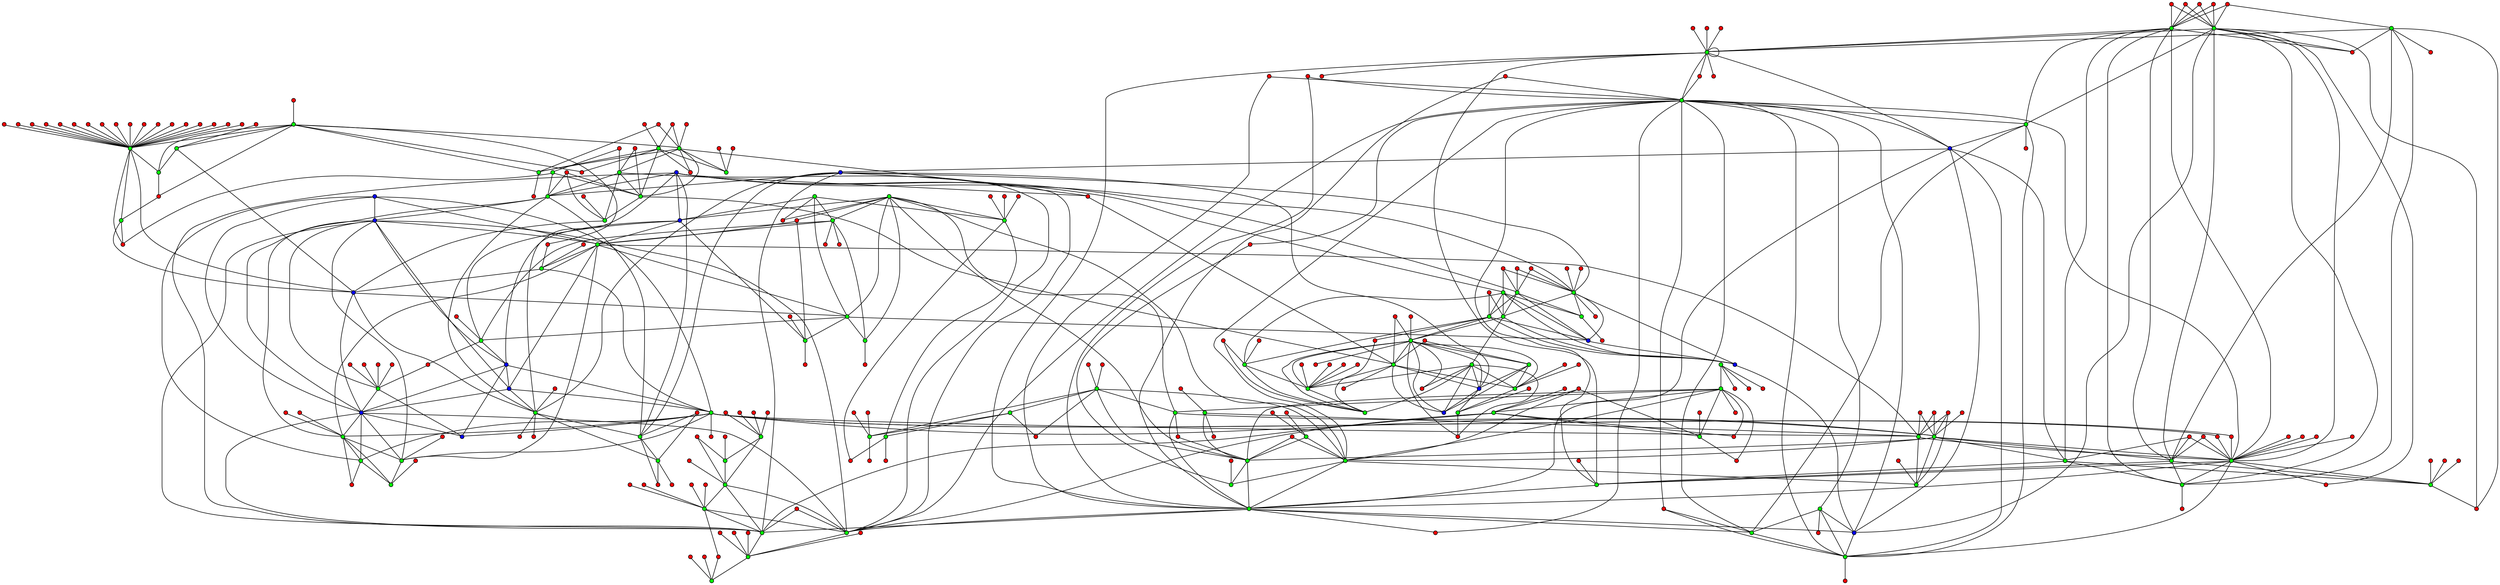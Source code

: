 graph G {
0[shape="circle",width=0.1,label="",style=filled,fillcolor="red"];
1[shape="circle",width=0.1,label="",style=filled,fillcolor="green"];
2[shape="circle",width=0.1,label="",style=filled,fillcolor="red"];
3[shape="circle",width=0.1,label="",style=filled,fillcolor="red"];
4[shape="circle",width=0.1,label="",style=filled,fillcolor="red"];
5[shape="circle",width=0.1,label="",style=filled,fillcolor="red"];
6[shape="circle",width=0.1,label="",style=filled,fillcolor="red"];
7[shape="circle",width=0.1,label="",style=filled,fillcolor="green"];
8[shape="circle",width=0.1,label="",style=filled,fillcolor="green"];
9[shape="circle",width=0.1,label="",style=filled,fillcolor="red"];
10[shape="circle",width=0.1,label="",style=filled,fillcolor="green"];
11[shape="circle",width=0.1,label="",style=filled,fillcolor="green"];
12[shape="circle",width=0.1,label="",style=filled,fillcolor="green"];
13[shape="circle",width=0.1,label="",style=filled,fillcolor="green"];
14[shape="circle",width=0.1,label="",style=filled,fillcolor="green"];
15[shape="circle",width=0.1,label="",style=filled,fillcolor="red"];
16[shape="circle",width=0.1,label="",style=filled,fillcolor="green"];
17[shape="circle",width=0.1,label="",style=filled,fillcolor="red"];
18[shape="circle",width=0.1,label="",style=filled,fillcolor="red"];
19[shape="circle",width=0.1,label="",style=filled,fillcolor="green"];
20[shape="circle",width=0.1,label="",style=filled,fillcolor="red"];
21[shape="circle",width=0.1,label="",style=filled,fillcolor="red"];
22[shape="circle",width=0.1,label="",style=filled,fillcolor="red"];
23[shape="circle",width=0.1,label="",style=filled,fillcolor="red"];
24[shape="circle",width=0.1,label="",style=filled,fillcolor="red"];
25[shape="circle",width=0.1,label="",style=filled,fillcolor="green"];
26[shape="circle",width=0.1,label="",style=filled,fillcolor="red"];
27[shape="circle",width=0.1,label="",style=filled,fillcolor="red"];
28[shape="circle",width=0.1,label="",style=filled,fillcolor="red"];
29[shape="circle",width=0.1,label="",style=filled,fillcolor="green"];
30[shape="circle",width=0.1,label="",style=filled,fillcolor="green"];
31[shape="circle",width=0.1,label="",style=filled,fillcolor="red"];
32[shape="circle",width=0.1,label="",style=filled,fillcolor="red"];
33[shape="circle",width=0.1,label="",style=filled,fillcolor="red"];
34[shape="circle",width=0.1,label="",style=filled,fillcolor="red"];
35[shape="circle",width=0.1,label="",style=filled,fillcolor="green"];
36[shape="circle",width=0.1,label="",style=filled,fillcolor="red"];
37[shape="circle",width=0.1,label="",style=filled,fillcolor="red"];
38[shape="circle",width=0.1,label="",style=filled,fillcolor="red"];
39[shape="circle",width=0.1,label="",style=filled,fillcolor="red"];
40[shape="circle",width=0.1,label="",style=filled,fillcolor="green"];
41[shape="circle",width=0.1,label="",style=filled,fillcolor="green"];
42[shape="circle",width=0.1,label="",style=filled,fillcolor="red"];
43[shape="circle",width=0.1,label="",style=filled,fillcolor="red"];
44[shape="circle",width=0.1,label="",style=filled,fillcolor="green"];
45[shape="circle",width=0.1,label="",style=filled,fillcolor="red"];
46[shape="circle",width=0.1,label="",style=filled,fillcolor="green"];
47[shape="circle",width=0.1,label="",style=filled,fillcolor="red"];
48[shape="circle",width=0.1,label="",style=filled,fillcolor="green"];
49[shape="circle",width=0.1,label="",style=filled,fillcolor="red"];
50[shape="circle",width=0.1,label="",style=filled,fillcolor="green"];
51[shape="circle",width=0.1,label="",style=filled,fillcolor="red"];
52[shape="circle",width=0.1,label="",style=filled,fillcolor="green"];
53[shape="circle",width=0.1,label="",style=filled,fillcolor="red"];
54[shape="circle",width=0.1,label="",style=filled,fillcolor="green"];
55[shape="circle",width=0.1,label="",style=filled,fillcolor="red"];
56[shape="circle",width=0.1,label="",style=filled,fillcolor="red"];
57[shape="circle",width=0.1,label="",style=filled,fillcolor="red"];
58[shape="circle",width=0.1,label="",style=filled,fillcolor="red"];
59[shape="circle",width=0.1,label="",style=filled,fillcolor="red"];
60[shape="circle",width=0.1,label="",style=filled,fillcolor="green"];
61[shape="circle",width=0.1,label="",style=filled,fillcolor="green"];
62[shape="circle",width=0.1,label="",style=filled,fillcolor="green"];
63[shape="circle",width=0.1,label="",style=filled,fillcolor="red"];
64[shape="circle",width=0.1,label="",style=filled,fillcolor="green"];
65[shape="circle",width=0.1,label="",style=filled,fillcolor="green"];
66[shape="circle",width=0.1,label="",style=filled,fillcolor="green"];
67[shape="circle",width=0.1,label="",style=filled,fillcolor="red"];
68[shape="circle",width=0.1,label="",style=filled,fillcolor="green"];
69[shape="circle",width=0.1,label="",style=filled,fillcolor="green"];
70[shape="circle",width=0.1,label="",style=filled,fillcolor="green"];
71[shape="circle",width=0.1,label="",style=filled,fillcolor="green"];
72[shape="circle",width=0.1,label="",style=filled,fillcolor="red"];
73[shape="circle",width=0.1,label="",style=filled,fillcolor="green"];
74[shape="circle",width=0.1,label="",style=filled,fillcolor="red"];
75[shape="circle",width=0.1,label="",style=filled,fillcolor="green"];
76[shape="circle",width=0.1,label="",style=filled,fillcolor="red"];
77[shape="circle",width=0.1,label="",style=filled,fillcolor="red"];
78[shape="circle",width=0.1,label="",style=filled,fillcolor="green"];
79[shape="circle",width=0.1,label="",style=filled,fillcolor="green"];
80[shape="circle",width=0.1,label="",style=filled,fillcolor="red"];
81[shape="circle",width=0.1,label="",style=filled,fillcolor="red"];
82[shape="circle",width=0.1,label="",style=filled,fillcolor="green"];
83[shape="circle",width=0.1,label="",style=filled,fillcolor="red"];
84[shape="circle",width=0.1,label="",style=filled,fillcolor="red"];
85[shape="circle",width=0.1,label="",style=filled,fillcolor="red"];
86[shape="circle",width=0.1,label="",style=filled,fillcolor="red"];
87[shape="circle",width=0.1,label="",style=filled,fillcolor="green"];
88[shape="circle",width=0.1,label="",style=filled,fillcolor="red"];
89[shape="circle",width=0.1,label="",style=filled,fillcolor="red"];
90[shape="circle",width=0.1,label="",style=filled,fillcolor="green"];
91[shape="circle",width=0.1,label="",style=filled,fillcolor="red"];
92[shape="circle",width=0.1,label="",style=filled,fillcolor="green"];
93[shape="circle",width=0.1,label="",style=filled,fillcolor="red"];
94[shape="circle",width=0.1,label="",style=filled,fillcolor="red"];
95[shape="circle",width=0.1,label="",style=filled,fillcolor="red"];
96[shape="circle",width=0.1,label="",style=filled,fillcolor="red"];
97[shape="circle",width=0.1,label="",style=filled,fillcolor="red"];
98[shape="circle",width=0.1,label="",style=filled,fillcolor="red"];
99[shape="circle",width=0.1,label="",style=filled,fillcolor="red"];
100[shape="circle",width=0.1,label="",style=filled,fillcolor="red"];
101[shape="circle",width=0.1,label="",style=filled,fillcolor="red"];
102[shape="circle",width=0.1,label="",style=filled,fillcolor="red"];
103[shape="circle",width=0.1,label="",style=filled,fillcolor="red"];
104[shape="circle",width=0.1,label="",style=filled,fillcolor="red"];
105[shape="circle",width=0.1,label="",style=filled,fillcolor="red"];
106[shape="circle",width=0.1,label="",style=filled,fillcolor="green"];
107[shape="circle",width=0.1,label="",style=filled,fillcolor="red"];
108[shape="circle",width=0.1,label="",style=filled,fillcolor="red"];
109[shape="circle",width=0.1,label="",style=filled,fillcolor="red"];
110[shape="circle",width=0.1,label="",style=filled,fillcolor="red"];
111[shape="circle",width=0.1,label="",style=filled,fillcolor="green"];
112[shape="circle",width=0.1,label="",style=filled,fillcolor="green"];
113[shape="circle",width=0.1,label="",style=filled,fillcolor="red"];
114[shape="circle",width=0.1,label="",style=filled,fillcolor="green"];
115[shape="circle",width=0.1,label="",style=filled,fillcolor="green"];
116[shape="circle",width=0.1,label="",style=filled,fillcolor="green"];
117[shape="circle",width=0.1,label="",style=filled,fillcolor="green"];
118[shape="circle",width=0.1,label="",style=filled,fillcolor="green"];
119[shape="circle",width=0.1,label="",style=filled,fillcolor="red"];
120[shape="circle",width=0.1,label="",style=filled,fillcolor="red"];
121[shape="circle",width=0.1,label="",style=filled,fillcolor="red"];
122[shape="circle",width=0.1,label="",style=filled,fillcolor="green"];
123[shape="circle",width=0.1,label="",style=filled,fillcolor="red"];
124[shape="circle",width=0.1,label="",style=filled,fillcolor="red"];
125[shape="circle",width=0.1,label="",style=filled,fillcolor="green"];
126[shape="circle",width=0.1,label="",style=filled,fillcolor="red"];
127[shape="circle",width=0.1,label="",style=filled,fillcolor="red"];
128[shape="circle",width=0.1,label="",style=filled,fillcolor="green"];
129[shape="circle",width=0.1,label="",style=filled,fillcolor="red"];
130[shape="circle",width=0.1,label="",style=filled,fillcolor="green"];
131[shape="circle",width=0.1,label="",style=filled,fillcolor="red"];
132[shape="circle",width=0.1,label="",style=filled,fillcolor="red"];
133[shape="circle",width=0.1,label="",style=filled,fillcolor="red"];
134[shape="circle",width=0.1,label="",style=filled,fillcolor="red"];
135[shape="circle",width=0.1,label="",style=filled,fillcolor="red"];
136[shape="circle",width=0.1,label="",style=filled,fillcolor="red"];
137[shape="circle",width=0.1,label="",style=filled,fillcolor="red"];
138[shape="circle",width=0.1,label="",style=filled,fillcolor="red"];
139[shape="circle",width=0.1,label="",style=filled,fillcolor="red"];
140[shape="circle",width=0.1,label="",style=filled,fillcolor="red"];
141[shape="circle",width=0.1,label="",style=filled,fillcolor="red"];
142[shape="circle",width=0.1,label="",style=filled,fillcolor="green"];
143[shape="circle",width=0.1,label="",style=filled,fillcolor="green"];
144[shape="circle",width=0.1,label="",style=filled,fillcolor="red"];
145[shape="circle",width=0.1,label="",style=filled,fillcolor="green"];
146[shape="circle",width=0.1,label="",style=filled,fillcolor="green"];
147[shape="circle",width=0.1,label="",style=filled,fillcolor="red"];
148[shape="circle",width=0.1,label="",style=filled,fillcolor="red"];
149[shape="circle",width=0.1,label="",style=filled,fillcolor="red"];
150[shape="circle",width=0.1,label="",style=filled,fillcolor="green"];
151[shape="circle",width=0.1,label="",style=filled,fillcolor="red"];
152[shape="circle",width=0.1,label="",style=filled,fillcolor="green"];
153[shape="circle",width=0.1,label="",style=filled,fillcolor="red"];
154[shape="circle",width=0.1,label="",style=filled,fillcolor="green"];
155[shape="circle",width=0.1,label="",style=filled,fillcolor="red"];
156[shape="circle",width=0.1,label="",style=filled,fillcolor="red"];
157[shape="circle",width=0.1,label="",style=filled,fillcolor="red"];
158[shape="circle",width=0.1,label="",style=filled,fillcolor="red"];
159[shape="circle",width=0.1,label="",style=filled,fillcolor="red"];
160[shape="circle",width=0.1,label="",style=filled,fillcolor="red"];
161[shape="circle",width=0.1,label="",style=filled,fillcolor="red"];
162[shape="circle",width=0.1,label="",style=filled,fillcolor="red"];
163[shape="circle",width=0.1,label="",style=filled,fillcolor="red"];
164[shape="circle",width=0.1,label="",style=filled,fillcolor="red"];
165[shape="circle",width=0.1,label="",style=filled,fillcolor="green"];
166[shape="circle",width=0.1,label="",style=filled,fillcolor="red"];
167[shape="circle",width=0.1,label="",style=filled,fillcolor="green"];
168[shape="circle",width=0.1,label="",style=filled,fillcolor="green"];
169[shape="circle",width=0.1,label="",style=filled,fillcolor="green"];
170[shape="circle",width=0.1,label="",style=filled,fillcolor="red"];
171[shape="circle",width=0.1,label="",style=filled,fillcolor="red"];
172[shape="circle",width=0.1,label="",style=filled,fillcolor="blue"];
173[shape="circle",width=0.1,label="",style=filled,fillcolor="green"];
174[shape="circle",width=0.1,label="",style=filled,fillcolor="red"];
175[shape="circle",width=0.1,label="",style=filled,fillcolor="red"];
176[shape="circle",width=0.1,label="",style=filled,fillcolor="red"];
177[shape="circle",width=0.1,label="",style=filled,fillcolor="green"];
178[shape="circle",width=0.1,label="",style=filled,fillcolor="red"];
179[shape="circle",width=0.1,label="",style=filled,fillcolor="red"];
180[shape="circle",width=0.1,label="",style=filled,fillcolor="red"];
181[shape="circle",width=0.1,label="",style=filled,fillcolor="red"];
182[shape="circle",width=0.1,label="",style=filled,fillcolor="red"];
183[shape="circle",width=0.1,label="",style=filled,fillcolor="green"];
184[shape="circle",width=0.1,label="",style=filled,fillcolor="red"];
185[shape="circle",width=0.1,label="",style=filled,fillcolor="green"];
186[shape="circle",width=0.1,label="",style=filled,fillcolor="blue"];
187[shape="circle",width=0.1,label="",style=filled,fillcolor="red"];
188[shape="circle",width=0.1,label="",style=filled,fillcolor="green"];
189[shape="circle",width=0.1,label="",style=filled,fillcolor="green"];
190[shape="circle",width=0.1,label="",style=filled,fillcolor="blue"];
191[shape="circle",width=0.1,label="",style=filled,fillcolor="red"];
192[shape="circle",width=0.1,label="",style=filled,fillcolor="red"];
193[shape="circle",width=0.1,label="",style=filled,fillcolor="red"];
194[shape="circle",width=0.1,label="",style=filled,fillcolor="red"];
195[shape="circle",width=0.1,label="",style=filled,fillcolor="red"];
196[shape="circle",width=0.1,label="",style=filled,fillcolor="green"];
197[shape="circle",width=0.1,label="",style=filled,fillcolor="red"];
198[shape="circle",width=0.1,label="",style=filled,fillcolor="red"];
199[shape="circle",width=0.1,label="",style=filled,fillcolor="green"];
200[shape="circle",width=0.1,label="",style=filled,fillcolor="blue"];
201[shape="circle",width=0.1,label="",style=filled,fillcolor="red"];
202[shape="circle",width=0.1,label="",style=filled,fillcolor="red"];
203[shape="circle",width=0.1,label="",style=filled,fillcolor="blue"];
204[shape="circle",width=0.1,label="",style=filled,fillcolor="blue"];
205[shape="circle",width=0.1,label="",style=filled,fillcolor="green"];
206[shape="circle",width=0.1,label="",style=filled,fillcolor="green"];
207[shape="circle",width=0.1,label="",style=filled,fillcolor="red"];
208[shape="circle",width=0.1,label="",style=filled,fillcolor="red"];
209[shape="circle",width=0.1,label="",style=filled,fillcolor="red"];
210[shape="circle",width=0.1,label="",style=filled,fillcolor="red"];
211[shape="circle",width=0.1,label="",style=filled,fillcolor="red"];
212[shape="circle",width=0.1,label="",style=filled,fillcolor="red"];
213[shape="circle",width=0.1,label="",style=filled,fillcolor="red"];
214[shape="circle",width=0.1,label="",style=filled,fillcolor="red"];
215[shape="circle",width=0.1,label="",style=filled,fillcolor="red"];
216[shape="circle",width=0.1,label="",style=filled,fillcolor="red"];
217[shape="circle",width=0.1,label="",style=filled,fillcolor="red"];
218[shape="circle",width=0.1,label="",style=filled,fillcolor="red"];
219[shape="circle",width=0.1,label="",style=filled,fillcolor="red"];
220[shape="circle",width=0.1,label="",style=filled,fillcolor="red"];
221[shape="circle",width=0.1,label="",style=filled,fillcolor="red"];
222[shape="circle",width=0.1,label="",style=filled,fillcolor="blue"];
223[shape="circle",width=0.1,label="",style=filled,fillcolor="blue"];
224[shape="circle",width=0.1,label="",style=filled,fillcolor="green"];
225[shape="circle",width=0.1,label="",style=filled,fillcolor="green"];
226[shape="circle",width=0.1,label="",style=filled,fillcolor="blue"];
227[shape="circle",width=0.1,label="",style=filled,fillcolor="green"];
228[shape="circle",width=0.1,label="",style=filled,fillcolor="blue"];
229[shape="circle",width=0.1,label="",style=filled,fillcolor="red"];
230[shape="circle",width=0.1,label="",style=filled,fillcolor="red"];
231[shape="circle",width=0.1,label="",style=filled,fillcolor="red"];
232[shape="circle",width=0.1,label="",style=filled,fillcolor="red"];
233[shape="circle",width=0.1,label="",style=filled,fillcolor="blue"];
234[shape="circle",width=0.1,label="",style=filled,fillcolor="green"];
235[shape="circle",width=0.1,label="",style=filled,fillcolor="blue"];
236[shape="circle",width=0.1,label="",style=filled,fillcolor="green"];
237[shape="circle",width=0.1,label="",style=filled,fillcolor="red"];
238[shape="circle",width=0.1,label="",style=filled,fillcolor="green"];
239[shape="circle",width=0.1,label="",style=filled,fillcolor="red"];
240[shape="circle",width=0.1,label="",style=filled,fillcolor="green"];
241[shape="circle",width=0.1,label="",style=filled,fillcolor="red"];
242[shape="circle",width=0.1,label="",style=filled,fillcolor="red"];
243[shape="circle",width=0.1,label="",style=filled,fillcolor="red"];
244[shape="circle",width=0.1,label="",style=filled,fillcolor="red"];
245[shape="circle",width=0.1,label="",style=filled,fillcolor="red"];
246[shape="circle",width=0.1,label="",style=filled,fillcolor="green"];
247[shape="circle",width=0.1,label="",style=filled,fillcolor="red"];
248[shape="circle",width=0.1,label="",style=filled,fillcolor="green"];
249[shape="circle",width=0.1,label="",style=filled,fillcolor="red"];
250[shape="circle",width=0.1,label="",style=filled,fillcolor="red"];
251[shape="circle",width=0.1,label="",style=filled,fillcolor="red"];
252[shape="circle",width=0.1,label="",style=filled,fillcolor="green"];
253[shape="circle",width=0.1,label="",style=filled,fillcolor="blue"];
254[shape="circle",width=0.1,label="",style=filled,fillcolor="blue"];
255[shape="circle",width=0.1,label="",style=filled,fillcolor="red"];
256[shape="circle",width=0.1,label="",style=filled,fillcolor="red"];
257[shape="circle",width=0.1,label="",style=filled,fillcolor="red"];
258[shape="circle",width=0.1,label="",style=filled,fillcolor="green"];
259[shape="circle",width=0.1,label="",style=filled,fillcolor="red"];
260[shape="circle",width=0.1,label="",style=filled,fillcolor="red"];
261[shape="circle",width=0.1,label="",style=filled,fillcolor="green"];
262[shape="circle",width=0.1,label="",style=filled,fillcolor="red"];
263[shape="circle",width=0.1,label="",style=filled,fillcolor="red"];
264[shape="circle",width=0.1,label="",style=filled,fillcolor="green"];
265[shape="circle",width=0.1,label="",style=filled,fillcolor="red"];
266[shape="circle",width=0.1,label="",style=filled,fillcolor="green"];
267[shape="circle",width=0.1,label="",style=filled,fillcolor="red"];
268[shape="circle",width=0.1,label="",style=filled,fillcolor="red"];
269[shape="circle",width=0.1,label="",style=filled,fillcolor="red"];
270[shape="circle",width=0.1,label="",style=filled,fillcolor="red"];
271[shape="circle",width=0.1,label="",style=filled,fillcolor="red"];
272[shape="circle",width=0.1,label="",style=filled,fillcolor="blue"];
273[shape="circle",width=0.1,label="",style=filled,fillcolor="red"];
274[shape="circle",width=0.1,label="",style=filled,fillcolor="green"];
275[shape="circle",width=0.1,label="",style=filled,fillcolor="green"];
276[shape="circle",width=0.1,label="",style=filled,fillcolor="blue"];
277[shape="circle",width=0.1,label="",style=filled,fillcolor="red"];
278[shape="circle",width=0.1,label="",style=filled,fillcolor="red"];
279[shape="circle",width=0.1,label="",style=filled,fillcolor="red"];
280[shape="circle",width=0.1,label="",style=filled,fillcolor="red"];
5--16 ;
6--19 ;
20--14 ;
17--13 ;
18--13 ;
3--1 ;
2--7 ;
21--8 ;
22--12 ;
31--30 ;
32--29 ;
32--35 ;
9--10 ;
9--11 ;
33--40 ;
33--41 ;
15--44 ;
45--46 ;
47--11 ;
47--48 ;
28--50 ;
27--52 ;
26--54 ;
53--25 ;
24--1 ;
49--13 ;
59--60 ;
57--54 ;
55--40 ;
55--41 ;
37--64 ;
37--65 ;
42--13 ;
43--61 ;
43--62 ;
43--66 ;
4--54 ;
58--65 ;
23--68 ;
56--69 ;
38--65 ;
38--70 ;
39--71 ;
51--64 ;
80--14 ;
81--29 ;
81--35 ;
81--82 ;
63--69 ;
83--79 ;
83--87 ;
83--71 ;
84--90 ;
91--13 ;
88--78 ;
89--52 ;
77--75 ;
97--13 ;
0--62 ;
0--66 ;
86--92 ;
34--62 ;
34--66 ;
96--13 ;
95--13 ;
103--44 ;
99--106 ;
101--13 ;
85--68 ;
93--111 ;
93--112 ;
100--1 ;
113--75 ;
98--106 ;
76--30 ;
104--114 ;
105--46 ;
102--62 ;
102--66 ;
74--8 ;
107--62 ;
107--66 ;
94--122 ;
94--19 ;
121--13 ;
123--75 ;
120--13 ;
124--115 ;
119--116 ;
119--117 ;
131--130 ;
133--122 ;
133--128 ;
133--19 ;
134--8 ;
137--19 ;
135--87 ;
135--71 ;
136--142 ;
136--143 ;
141--145 ;
141--146 ;
144--122 ;
144--19 ;
110--71 ;
147--75 ;
148--125 ;
149--13 ;
126--150 ;
108--14 ;
109--152 ;
138--92 ;
139--30 ;
140--68 ;
159--8 ;
156--13 ;
151--16 ;
151--146 ;
155--13 ;
162--13 ;
157--13 ;
158--14 ;
160--40 ;
160--41 ;
161--13 ;
153--30 ;
166--13 ;
125--132 ;
125--13 ;
125--12 ;
125--169 ;
125--163 ;
125--65 ;
125--164 ;
125--70 ;
132--154 ;
13--169 ;
13--168 ;
13--171 ;
13--172 ;
12--169 ;
12--172 ;
169--163 ;
163--168 ;
167--170 ;
167--173 ;
167--174 ;
167--176 ;
175--50 ;
175--116 ;
175--177 ;
173--50 ;
173--118 ;
173--116 ;
173--117 ;
173--178 ;
173--177 ;
173--179 ;
173--182 ;
50--111 ;
50--112 ;
50--178 ;
50--177 ;
181--29 ;
181--35 ;
165--127 ;
165--73 ;
165--185 ;
165--186 ;
165--187 ;
165--188 ;
165--118 ;
165--116 ;
165--117 ;
165--54 ;
189--73 ;
189--185 ;
189--186 ;
189--187 ;
189--54 ;
127--183 ;
127--7 ;
73--188 ;
73--60 ;
73--183 ;
73--7 ;
185--188 ;
185--184 ;
185--191 ;
185--60 ;
185--183 ;
186--60 ;
186--183 ;
186--7 ;
188--193 ;
60--180 ;
60--190 ;
64--164 ;
64--70 ;
64--48 ;
64--69 ;
64--67 ;
65--70 ;
65--11 ;
65--192 ;
65--48 ;
65--69 ;
65--67 ;
70--72 ;
195--48 ;
195--25 ;
195--196 ;
10--48 ;
10--196 ;
10--171 ;
11--192 ;
11--48 ;
11--25 ;
11--196 ;
192--146 ;
48--25 ;
48--146 ;
25--172 ;
204--196 ;
204--19 ;
204--111 ;
204--112 ;
204--205 ;
204--199 ;
200--196 ;
200--122 ;
200--128 ;
200--19 ;
200--111 ;
200--112 ;
200--205 ;
200--199 ;
196--203 ;
196--222 ;
196--205 ;
196--199 ;
223--203 ;
223--222 ;
223--183 ;
223--224 ;
223--227 ;
180--8 ;
190--228 ;
190--203 ;
190--222 ;
190--224 ;
190--226 ;
8--203 ;
8--222 ;
8--226 ;
228--203 ;
228--222 ;
228--183 ;
228--224 ;
228--205 ;
203--183 ;
203--44 ;
203--90 ;
203--111 ;
203--112 ;
222--44 ;
222--227 ;
222--90 ;
222--111 ;
222--112 ;
222--226 ;
183--44 ;
183--90 ;
183--154 ;
183--29 ;
224--44 ;
224--227 ;
224--90 ;
224--229 ;
224--154 ;
224--230 ;
224--231 ;
224--29 ;
224--35 ;
224--226 ;
44--227 ;
44--90 ;
44--114 ;
44--232 ;
227--114 ;
227--232 ;
90--114 ;
36--154 ;
154--172 ;
122--142 ;
122--143 ;
122--233 ;
122--234 ;
128--142 ;
128--143 ;
128--235 ;
128--233 ;
128--234 ;
128--236 ;
19--143 ;
19--194 ;
19--235 ;
19--233 ;
19--234 ;
142--235 ;
142--233 ;
142--16 ;
142--236 ;
142--239 ;
143--235 ;
143--225 ;
143--16 ;
52--240 ;
52--46 ;
52--118 ;
52--116 ;
52--117 ;
52--242 ;
240--46 ;
240--238 ;
240--242 ;
46--237 ;
241--71 ;
243--35 ;
78--29 ;
78--117 ;
78--245 ;
118--244 ;
118--35 ;
118--41 ;
244--117 ;
106--116 ;
106--117 ;
230--71 ;
231--71 ;
29--71 ;
29--82 ;
35--116 ;
35--117 ;
35--79 ;
35--87 ;
35--71 ;
35--82 ;
116--40 ;
116--41 ;
116--246 ;
116--82 ;
117--41 ;
117--246 ;
249--71 ;
61--87 ;
61--68 ;
61--247 ;
61--248 ;
61--250 ;
61--251 ;
62--87 ;
62--71 ;
62--68 ;
62--247 ;
62--129 ;
62--248 ;
62--250 ;
62--252 ;
62--253 ;
66--79 ;
66--87 ;
66--71 ;
66--68 ;
66--248 ;
66--250 ;
66--252 ;
79--115 ;
79--1 ;
79--248 ;
79--254 ;
87--115 ;
87--1 ;
87--248 ;
71--115 ;
71--40 ;
71--41 ;
71--1 ;
71--129 ;
71--248 ;
71--258 ;
68--68 ;
68--255 ;
68--115 ;
68--40 ;
68--41 ;
68--259 ;
68--257 ;
68--254 ;
255--40 ;
115--40 ;
115--41 ;
40--111 ;
40--256 ;
40--260 ;
40--261 ;
40--252 ;
40--253 ;
40--263 ;
40--264 ;
40--258 ;
40--254 ;
41--111 ;
41--112 ;
41--256 ;
41--253 ;
41--264 ;
41--254 ;
1--247 ;
248--269 ;
7--268 ;
54--238 ;
54--262 ;
238--267 ;
238--262 ;
30--130 ;
30--152 ;
270--130 ;
270--152 ;
130--152 ;
152--75 ;
152--111 ;
152--112 ;
75--111 ;
75--112 ;
75--271 ;
111--14 ;
112--14 ;
14--274 ;
234--273 ;
225--272 ;
225--92 ;
225--265 ;
225--266 ;
225--275 ;
225--276 ;
225--277 ;
16--145 ;
16--146 ;
16--272 ;
16--278 ;
16--92 ;
16--265 ;
16--266 ;
16--275 ;
16--276 ;
16--277 ;
145--272 ;
145--92 ;
145--276 ;
146--272 ;
146--92 ;
146--266 ;
146--276 ;
146--279 ;
272--150 ;
92--150 ;
150--265 ;
280--246 ;
260--246 ;
168--171 ;
168--172 ;
202--274 ;
209--177 ;
177--182 ;
211--205 ;
210--199 ;
210--206 ;
207--82 ;
208--236 ;
214--266 ;
197--266 ;
198--266 ;
205--199 ;
205--216 ;
205--206 ;
205--172 ;
205--217 ;
199--206 ;
199--215 ;
206--201 ;
206--215 ;
213--236 ;
213--275 ;
236--266 ;
236--275 ;
239--275 ;
261--219 ;
261--253 ;
261--264 ;
261--258 ;
252--218 ;
252--264 ;
252--258 ;
252--254 ;
253--258 ;
253--254 ;
263--264 ;
263--258 ;
264--258 ;
258--254 ;
258--221 ;
271--274 ;
220--274 ;
212--266 ;
266--275 ;
200--186 ;
186--190 ;
222--172 ;
172--73 ;
73--233 ;
233--235 ;
235--253 ;
254--204 ;
204--272 ;
272--276 ;
}
